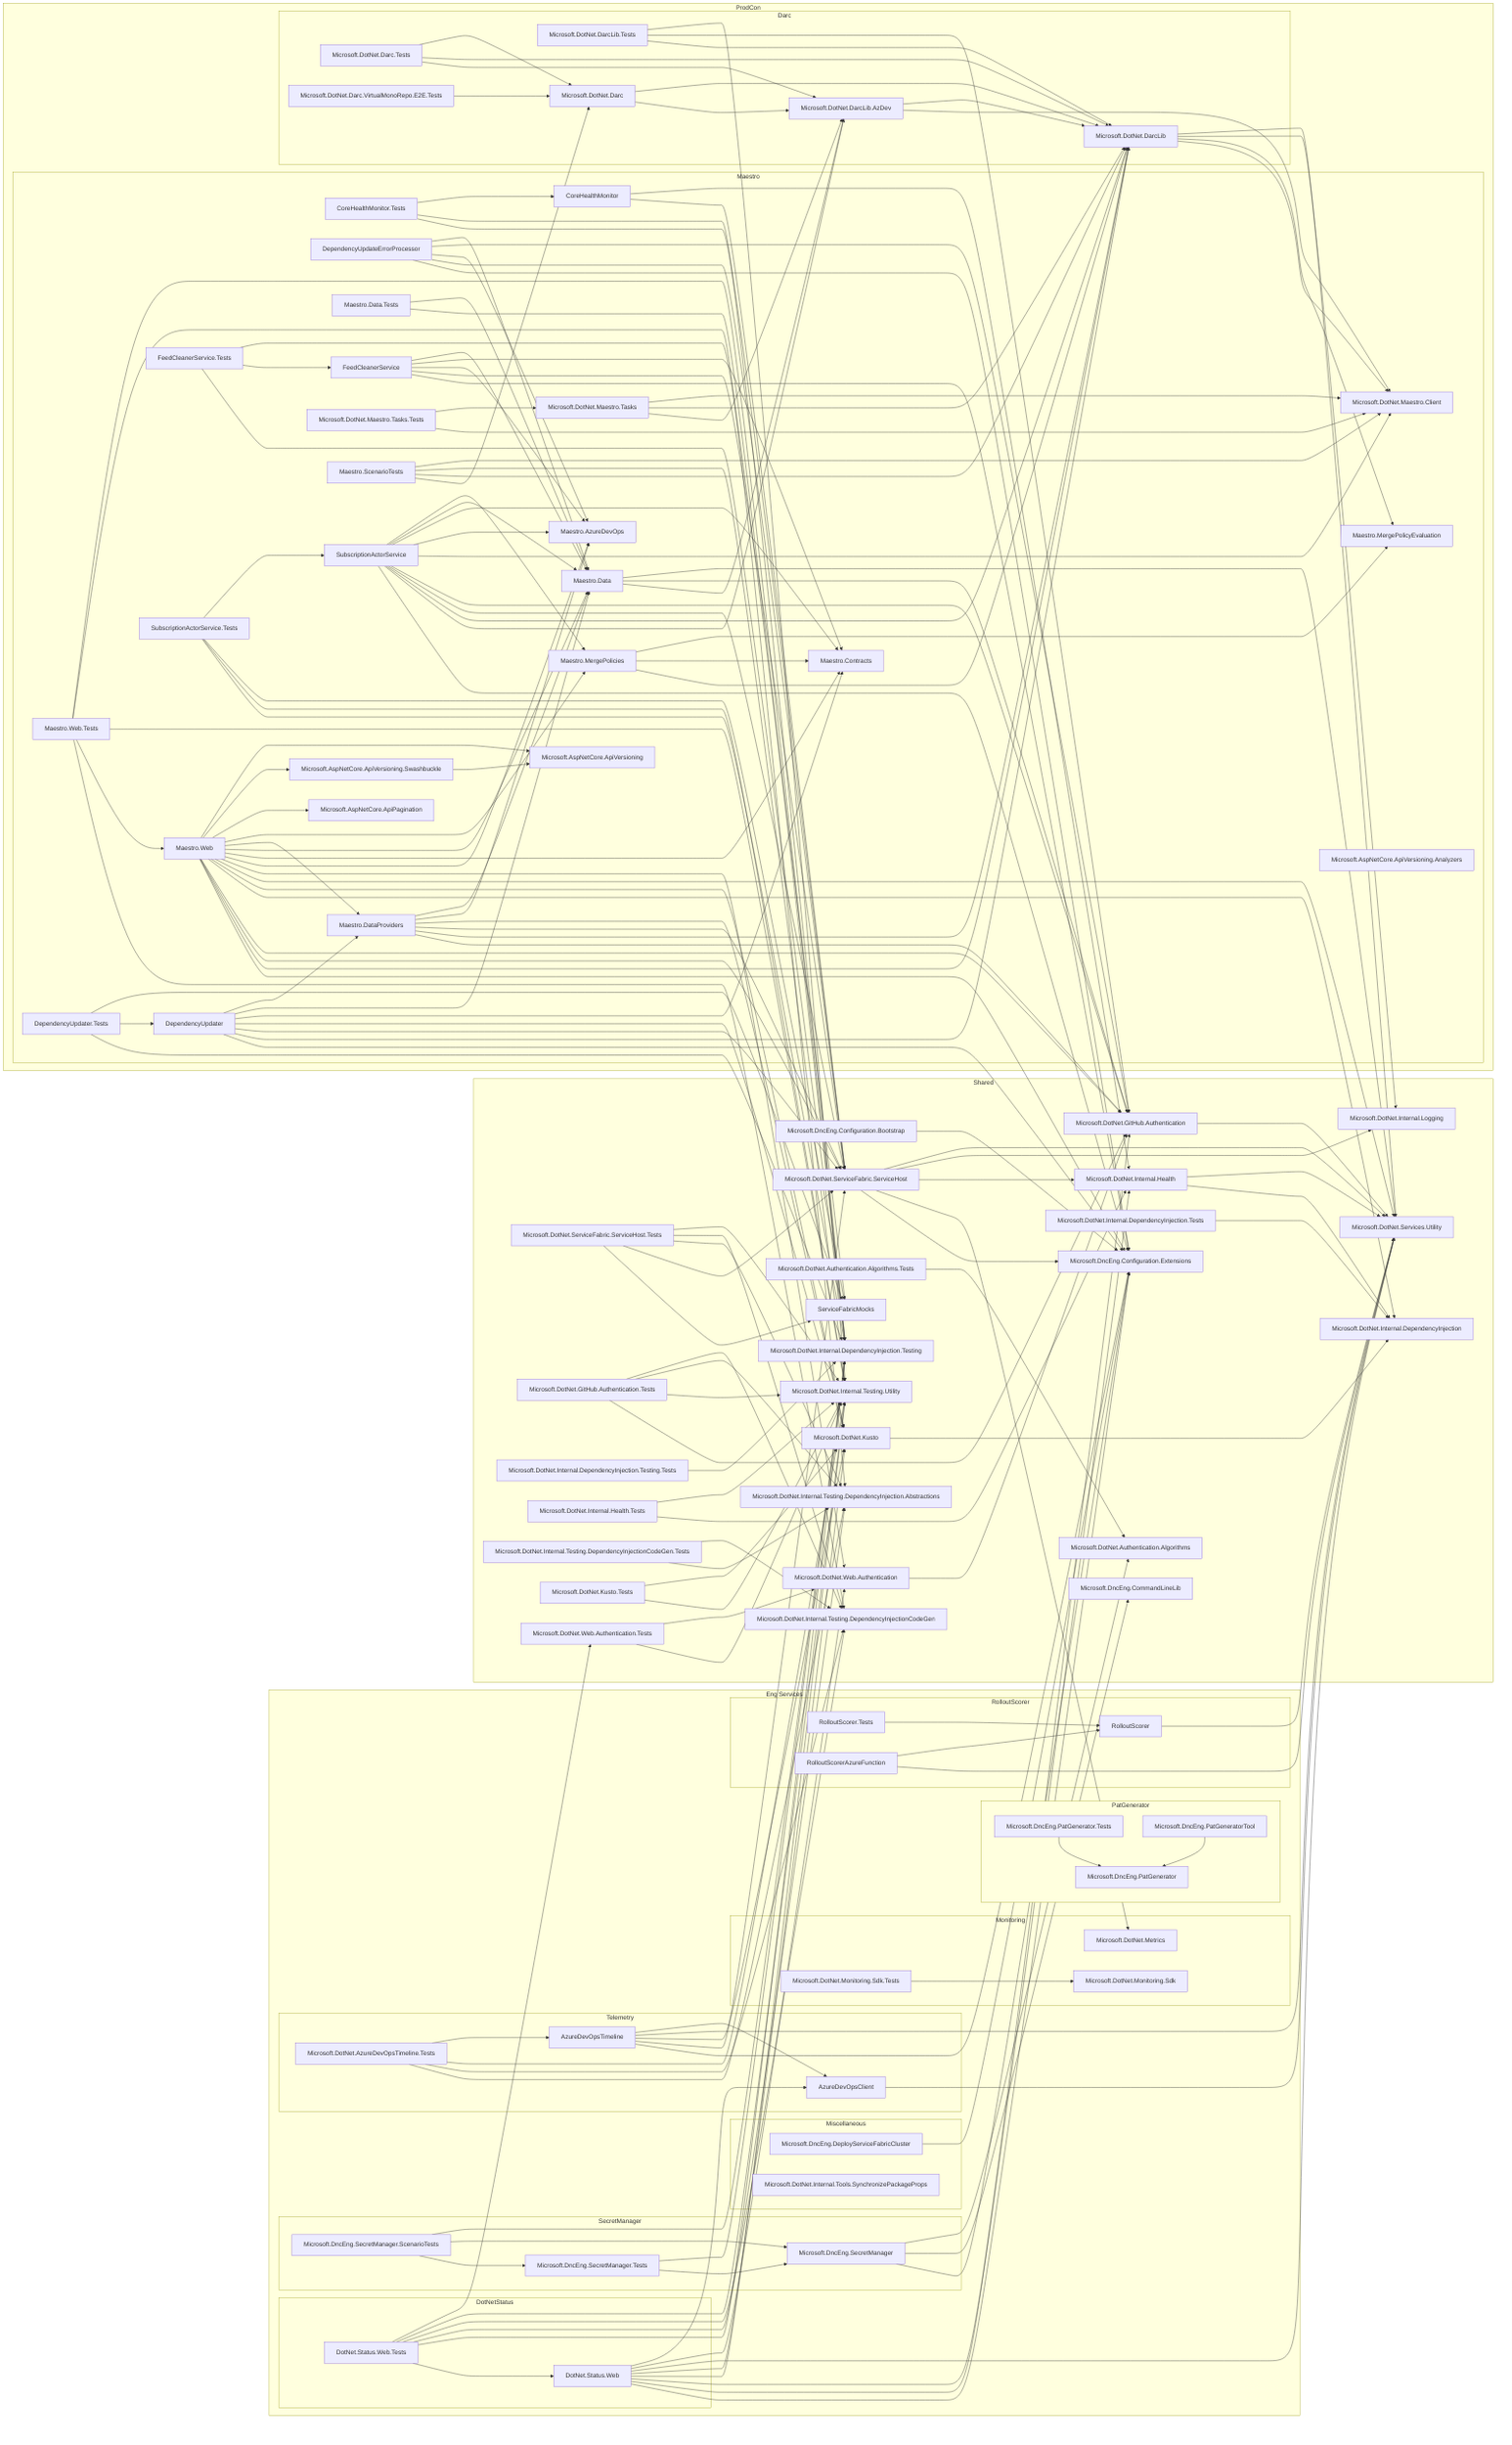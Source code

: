 flowchart LR
subgraph EngServices_cluster[Eng Services]
    subgraph DotNetStatus_cluster[DotNetStatus]
        DotNet_Status_Web[DotNet.Status.Web]
        DotNet_Status_Web_Tests[DotNet.Status.Web.Tests]
    end
    subgraph PatGenerator_cluster[PatGenerator]
      Microsoft_DncEng_PatGenerator[Microsoft.DncEng.PatGenerator]
      Microsoft_DncEng_PatGenerator_Tests[Microsoft.DncEng.PatGenerator.Tests]
      Microsoft_DncEng_PatGeneratorTool[Microsoft.DncEng.PatGeneratorTool]
    end
    subgraph SecretManager_cluster[SecretManager]
      Microsoft_DncEng_SecretManager[Microsoft.DncEng.SecretManager]
      Microsoft_DncEng_SecretManager_ScenarioTests[Microsoft.DncEng.SecretManager.ScenarioTests]
      Microsoft_DncEng_SecretManager_Tests[Microsoft.DncEng.SecretManager.Tests]
    end
    subgraph Miscellaneous_cluster[Miscellaneous]
        Microsoft_DncEng_DeployServiceFabricCluster[Microsoft.DncEng.DeployServiceFabricCluster]
        Microsoft_DotNet_Internal_Tools_SynchronizePackageProps[Microsoft.DotNet.Internal.Tools.SynchronizePackageProps]
    end
    subgraph Telemetry_cluster[Telemetry]
        AzureDevOpsClient[AzureDevOpsClient]
        AzureDevOpsTimeline[AzureDevOpsTimeline]
        Microsoft_DotNet_AzureDevOpsTimeline_Tests[Microsoft.DotNet.AzureDevOpsTimeline.Tests]
    end
    subgraph Monitoring_cluster[Monitoring]
        Microsoft_DotNet_Metrics[Microsoft.DotNet.Metrics]
        Microsoft_DotNet_Monitoring_Sdk_Tests[Microsoft.DotNet.Monitoring.Sdk.Tests]
        Microsoft_DotNet_Monitoring_Sdk[Microsoft.DotNet.Monitoring.Sdk]
    end
    subgraph RolloutScorer_cluster[RolloutScorer]
        RolloutScorer[RolloutScorer]
        RolloutScorer_Tests[RolloutScorer.Tests]
        RolloutScorerAzureFunction[RolloutScorerAzureFunction]
    end
end
subgraph Shared_cluster[Shared]
  Microsoft_DncEng_Configuration_Bootstrap[Microsoft.DncEng.Configuration.Bootstrap]
  Microsoft_DncEng_Configuration_Extensions[Microsoft.DncEng.Configuration.Extensions]
  Microsoft_DotNet_ServiceFabric_ServiceHost[Microsoft.DotNet.ServiceFabric.ServiceHost]
  Microsoft_DotNet_ServiceFabric_ServiceHost_Tests[Microsoft.DotNet.ServiceFabric.ServiceHost.Tests]
  Microsoft_DncEng_CommandLineLib[Microsoft.DncEng.CommandLineLib]
  Microsoft_DotNet_Authentication_Algorithms[Microsoft.DotNet.Authentication.Algorithms]
  Microsoft_DotNet_Authentication_Algorithms_Tests[Microsoft.DotNet.Authentication.Algorithms.Tests]
  Microsoft_DotNet_GitHub_Authentication[Microsoft.DotNet.GitHub.Authentication]
  Microsoft_DotNet_GitHub_Authentication_Tests[Microsoft.DotNet.GitHub.Authentication.Tests]
  Microsoft_DotNet_Internal_DependencyInjection[Microsoft.DotNet.Internal.DependencyInjection]
  Microsoft_DotNet_Internal_DependencyInjection_Testing[Microsoft.DotNet.Internal.DependencyInjection.Testing]
  Microsoft_DotNet_Internal_DependencyInjection_Testing_Tests[Microsoft.DotNet.Internal.DependencyInjection.Testing.Tests]
  Microsoft_DotNet_Internal_DependencyInjection_Tests[Microsoft.DotNet.Internal.DependencyInjection.Tests]
  Microsoft_DotNet_Internal_Health[Microsoft.DotNet.Internal.Health]
  Microsoft_DotNet_Internal_Health_Tests[Microsoft.DotNet.Internal.Health.Tests]
  Microsoft_DotNet_Internal_Logging[Microsoft.DotNet.Internal.Logging]
  Microsoft_DotNet_Internal_Testing_DependencyInjection_Abstractions[Microsoft.DotNet.Internal.Testing.DependencyInjection.Abstractions]
  Microsoft_DotNet_Internal_Testing_DependencyInjectionCodeGen[Microsoft.DotNet.Internal.Testing.DependencyInjectionCodeGen]
  Microsoft_DotNet_Internal_Testing_DependencyInjectionCodeGen_Tests[Microsoft.DotNet.Internal.Testing.DependencyInjectionCodeGen.Tests]
  Microsoft_DotNet_Internal_Testing_Utility[Microsoft.DotNet.Internal.Testing.Utility]
  Microsoft_DotNet_Kusto[Microsoft.DotNet.Kusto]
  Microsoft_DotNet_Kusto_Tests[Microsoft.DotNet.Kusto.Tests]
  Microsoft_DotNet_Services_Utility[Microsoft.DotNet.Services.Utility]
  Microsoft_DotNet_Web_Authentication[Microsoft.DotNet.Web.Authentication]
  Microsoft_DotNet_Web_Authentication_Tests[Microsoft.DotNet.Web.Authentication.Tests]
  ServiceFabricMocks[ServiceFabricMocks]
end
subgraph ProdCon_cluster[ProdCon]
  subgraph Maestro_cluster[Maestro]
    Microsoft_DotNet_Maestro_Client[Microsoft.DotNet.Maestro.Client]
    CoreHealthMonitor[CoreHealthMonitor]
    CoreHealthMonitor_Tests[CoreHealthMonitor.Tests]
    DependencyUpdateErrorProcessor[DependencyUpdateErrorProcessor]
    DependencyUpdater[DependencyUpdater]
    FeedCleanerService[FeedCleanerService]
    Maestro_AzureDevOps[Maestro.AzureDevOps]
    Maestro_Contracts[Maestro.Contracts]
    Maestro_Data[Maestro.Data]
    Maestro_Data_Tests[Maestro.Data.Tests]
    Maestro_DataProviders[Maestro.DataProviders]
    Maestro_MergePolicies[Maestro.MergePolicies]
    Maestro_MergePolicyEvaluation[Maestro.MergePolicyEvaluation]
    Maestro_Web[Maestro.Web]
    Maestro_Web_Tests[Maestro.Web.Tests]
    Microsoft_AspNetCore_ApiPagination[Microsoft.AspNetCore.ApiPagination]
    Microsoft_AspNetCore_ApiVersioning[Microsoft.AspNetCore.ApiVersioning]
    Microsoft_AspNetCore_ApiVersioning_Analyzers[Microsoft.AspNetCore.ApiVersioning.Analyzers]
    Microsoft_AspNetCore_ApiVersioning_Swashbuckle[Microsoft.AspNetCore.ApiVersioning.Swashbuckle]
    Microsoft_DotNet_Maestro_Tasks[Microsoft.DotNet.Maestro.Tasks]
    Microsoft_DotNet_Maestro_Tasks_Tests[Microsoft.DotNet.Maestro.Tasks.Tests]
    SubscriptionActorService[SubscriptionActorService]
    DependencyUpdater_Tests[DependencyUpdater.Tests]
    FeedCleanerService_Tests[FeedCleanerService.Tests]
    Maestro_ScenarioTests[Maestro.ScenarioTests]
    SubscriptionActorService_Tests[SubscriptionActorService.Tests]
  end
  subgraph Darc_cluster[Darc]
    Microsoft_DotNet_Darc_Tests[Microsoft.DotNet.Darc.Tests]
    Microsoft_DotNet_Darc_VirtualMonoRepo_E2E_Tests[Microsoft.DotNet.Darc.VirtualMonoRepo.E2E.Tests]
    Microsoft_DotNet_DarcLib_Tests[Microsoft.DotNet.DarcLib.Tests]
    Microsoft_DotNet_Darc[Microsoft.DotNet.Darc]
    Microsoft_DotNet_DarcLib[Microsoft.DotNet.DarcLib]
    Microsoft_DotNet_DarcLib_AzDev[Microsoft.DotNet.DarcLib.AzDev]
  end
end
DotNet_Status_Web-->Microsoft_DncEng_Configuration_Extensions
DotNet_Status_Web-->Microsoft_DotNet_GitHub_Authentication
DotNet_Status_Web-->Microsoft_DotNet_Internal_Health
DotNet_Status_Web-->Microsoft_DotNet_Internal_Testing_Utility
DotNet_Status_Web-->Microsoft_DotNet_Kusto
DotNet_Status_Web-->Microsoft_DotNet_Services_Utility
DotNet_Status_Web-->Microsoft_DotNet_Web_Authentication
DotNet_Status_Web-->AzureDevOpsClient
DotNet_Status_Web_Tests-->DotNet_Status_Web
DotNet_Status_Web_Tests-->Microsoft_DotNet_Internal_DependencyInjection_Testing
DotNet_Status_Web_Tests-->Microsoft_DotNet_Internal_Testing_DependencyInjection_Abstractions
DotNet_Status_Web_Tests-->Microsoft_DotNet_Internal_Testing_DependencyInjectionCodeGen
DotNet_Status_Web_Tests-->Microsoft_DotNet_Internal_Testing_Utility
DotNet_Status_Web_Tests-->Microsoft_DotNet_Web_Authentication_Tests
CoreHealthMonitor-->Microsoft_DotNet_ServiceFabric_ServiceHost
CoreHealthMonitor-->Microsoft_DotNet_Internal_Health
CoreHealthMonitor_Tests-->Microsoft_DotNet_ServiceFabric_ServiceHost
CoreHealthMonitor_Tests-->Microsoft_DotNet_Internal_DependencyInjection_Testing
CoreHealthMonitor_Tests-->CoreHealthMonitor
DependencyUpdateErrorProcessor-->Microsoft_DncEng_Configuration_Extensions
DependencyUpdateErrorProcessor-->Microsoft_DotNet_ServiceFabric_ServiceHost
DependencyUpdateErrorProcessor-->Maestro_AzureDevOps
DependencyUpdateErrorProcessor-->Microsoft_DotNet_GitHub_Authentication
DependencyUpdateErrorProcessor-->Maestro_Data
DependencyUpdater-->Microsoft_DncEng_Configuration_Extensions
DependencyUpdater-->Microsoft_DotNet_DarcLib
DependencyUpdater-->Microsoft_DotNet_ServiceFabric_ServiceHost
DependencyUpdater-->Microsoft_DotNet_Kusto
DependencyUpdater-->Maestro_Contracts
DependencyUpdater-->Maestro_Data
DependencyUpdater-->Maestro_DataProviders
FeedCleanerService-->Microsoft_DncEng_Configuration_Extensions
FeedCleanerService-->Microsoft_DotNet_ServiceFabric_ServiceHost
FeedCleanerService-->Maestro_AzureDevOps
FeedCleanerService-->Maestro_Contracts
FeedCleanerService-->Maestro_Data
Maestro_Data-->Microsoft_DotNet_DarcLib_AzDev
Maestro_Data-->Microsoft_DotNet_GitHub_Authentication
Maestro_Data-->Microsoft_DotNet_Services_Utility
Maestro_Data_Tests-->Microsoft_DotNet_Internal_DependencyInjection_Testing
Maestro_Data_Tests-->Maestro_Data
Maestro_DataProviders-->Microsoft_DotNet_GitHub_Authentication
Maestro_DataProviders-->Microsoft_DotNet_DarcLib
Maestro_DataProviders-->Microsoft_DotNet_ServiceFabric_ServiceHost
Maestro_DataProviders-->Microsoft_DotNet_Kusto
Maestro_DataProviders-->Maestro_AzureDevOps
Maestro_DataProviders-->Maestro_Data
Maestro_MergePolicies-->Microsoft_DotNet_DarcLib
Maestro_MergePolicies-->Maestro_Contracts
Maestro_MergePolicies-->Maestro_MergePolicyEvaluation
Maestro_Web-->Microsoft_DncEng_Configuration_Extensions
Maestro_Web-->Microsoft_DotNet_DarcLib
Maestro_Web-->Microsoft_DotNet_ServiceFabric_ServiceHost
Maestro_Web-->Microsoft_DotNet_GitHub_Authentication
Maestro_Web-->Microsoft_DotNet_Internal_DependencyInjection
Maestro_Web-->Microsoft_DotNet_Kusto
Maestro_Web-->Microsoft_DotNet_Services_Utility
Maestro_Web-->Microsoft_DotNet_Web_Authentication
Maestro_Web-->Maestro_AzureDevOps
Maestro_Web-->Maestro_Contracts
Maestro_Web-->Maestro_Data
Maestro_Web-->Maestro_DataProviders
Maestro_Web-->Maestro_MergePolicies
Maestro_Web-->Microsoft_AspNetCore_ApiPagination
Maestro_Web-->Microsoft_AspNetCore_ApiVersioning_Swashbuckle
Maestro_Web-->Microsoft_AspNetCore_ApiVersioning
Maestro_Web_Tests-->Microsoft_DotNet_Internal_Testing_DependencyInjectionCodeGen
Maestro_Web_Tests-->Maestro_Web
Maestro_Web_Tests-->Microsoft_DotNet_Internal_Testing_Utility
Maestro_Web_Tests-->Microsoft_DotNet_Internal_Testing_DependencyInjection_Abstractions
Maestro_Web_Tests-->Microsoft_DotNet_Internal_DependencyInjection_Testing
Microsoft_AspNetCore_ApiVersioning_Swashbuckle-->Microsoft_AspNetCore_ApiVersioning
Microsoft_DotNet_Maestro_Tasks-->Microsoft_DotNet_DarcLib_AzDev
Microsoft_DotNet_Maestro_Tasks-->Microsoft_DotNet_DarcLib
Microsoft_DotNet_Maestro_Tasks-->Microsoft_DotNet_Maestro_Client
Microsoft_DotNet_Maestro_Tasks_Tests-->Microsoft_DotNet_Maestro_Client
Microsoft_DotNet_Maestro_Tasks_Tests-->Microsoft_DotNet_Maestro_Tasks
SubscriptionActorService-->Microsoft_DncEng_Configuration_Extensions
SubscriptionActorService-->Microsoft_DotNet_DarcLib_AzDev
SubscriptionActorService-->Microsoft_DotNet_DarcLib
SubscriptionActorService-->Microsoft_DotNet_ServiceFabric_ServiceHost
SubscriptionActorService-->Microsoft_DotNet_GitHub_Authentication
SubscriptionActorService-->Microsoft_DotNet_Maestro_Client
SubscriptionActorService-->Maestro_AzureDevOps
SubscriptionActorService-->Maestro_Contracts
SubscriptionActorService-->Maestro_Data
SubscriptionActorService-->Maestro_MergePolicies
DependencyUpdater_Tests-->Microsoft_DotNet_Internal_DependencyInjection_Testing
DependencyUpdater_Tests-->DependencyUpdater
DependencyUpdater_Tests-->ServiceFabricMocks
FeedCleanerService_Tests-->Microsoft_DotNet_Internal_DependencyInjection_Testing
FeedCleanerService_Tests-->FeedCleanerService
FeedCleanerService_Tests-->ServiceFabricMocks
Maestro_ScenarioTests-->Microsoft_DotNet_Darc
Maestro_ScenarioTests-->Microsoft_DotNet_DarcLib
Maestro_ScenarioTests-->Microsoft_DotNet_Internal_Testing_Utility
Maestro_ScenarioTests-->Microsoft_DotNet_Maestro_Client
SubscriptionActorService_Tests-->Microsoft_DotNet_Internal_DependencyInjection_Testing
SubscriptionActorService_Tests-->Microsoft_DotNet_Internal_Testing_Utility
SubscriptionActorService_Tests-->ServiceFabricMocks
SubscriptionActorService_Tests-->SubscriptionActorService
Microsoft_DncEng_Configuration_Bootstrap-->Microsoft_DncEng_Configuration_Extensions
Microsoft_DncEng_DeployServiceFabricCluster-->Microsoft_DncEng_Configuration_Extensions
Microsoft_DncEng_PatGenerator_Tests-->Microsoft_DncEng_PatGenerator
Microsoft_DncEng_PatGeneratorTool-->Microsoft_DncEng_PatGenerator
Microsoft_DncEng_SecretManager-->Microsoft_DncEng_Configuration_Extensions
Microsoft_DncEng_SecretManager-->Microsoft_DncEng_CommandLineLib
Microsoft_DncEng_SecretManager-->Microsoft_DotNet_Authentication_Algorithms
Microsoft_DncEng_SecretManager_ScenarioTests-->Microsoft_DncEng_SecretManager_Tests
Microsoft_DncEng_SecretManager_ScenarioTests-->Microsoft_DncEng_SecretManager
Microsoft_DncEng_SecretManager_ScenarioTests-->Microsoft_DotNet_Internal_DependencyInjection_Testing
Microsoft_DncEng_SecretManager_Tests-->Microsoft_DncEng_SecretManager
Microsoft_DncEng_SecretManager_Tests-->Microsoft_DotNet_Internal_DependencyInjection_Testing
Microsoft_DotNet_Darc-->Microsoft_DotNet_DarcLib_AzDev
Microsoft_DotNet_Darc-->Microsoft_DotNet_DarcLib
Microsoft_DotNet_DarcLib-->Microsoft_DotNet_Maestro_Client
Microsoft_DotNet_DarcLib-->Maestro_MergePolicyEvaluation
Microsoft_DotNet_DarcLib-->Microsoft_DotNet_Internal_Logging
Microsoft_DotNet_DarcLib-->Microsoft_DotNet_Services_Utility
Microsoft_DotNet_DarcLib_AzDev-->Microsoft_DotNet_Maestro_Client
Microsoft_DotNet_DarcLib_AzDev-->Microsoft_DotNet_DarcLib
Microsoft_DotNet_Darc_Tests-->Microsoft_DotNet_DarcLib_AzDev
Microsoft_DotNet_Darc_Tests-->Microsoft_DotNet_DarcLib
Microsoft_DotNet_Darc_Tests-->Microsoft_DotNet_Darc
Microsoft_DotNet_Darc_VirtualMonoRepo_E2E_Tests-->Microsoft_DotNet_Darc
Microsoft_DotNet_DarcLib_Tests-->Microsoft_DotNet_DarcLib
Microsoft_DotNet_DarcLib_Tests-->Microsoft_DotNet_GitHub_Authentication
Microsoft_DotNet_DarcLib_Tests-->Microsoft_DotNet_Internal_Testing_Utility
Microsoft_DotNet_ServiceFabric_ServiceHost-->Microsoft_DncEng_Configuration_Extensions
Microsoft_DotNet_ServiceFabric_ServiceHost-->Microsoft_DotNet_Metrics
Microsoft_DotNet_ServiceFabric_ServiceHost-->Microsoft_DotNet_Internal_Health
Microsoft_DotNet_ServiceFabric_ServiceHost-->Microsoft_DotNet_Internal_Logging
Microsoft_DotNet_ServiceFabric_ServiceHost-->Microsoft_DotNet_Services_Utility
Microsoft_DotNet_ServiceFabric_ServiceHost_Tests-->ServiceFabricMocks
Microsoft_DotNet_ServiceFabric_ServiceHost_Tests-->Microsoft_DotNet_ServiceFabric_ServiceHost
Microsoft_DotNet_ServiceFabric_ServiceHost_Tests-->Microsoft_DotNet_Internal_Testing_DependencyInjection_Abstractions
Microsoft_DotNet_ServiceFabric_ServiceHost_Tests-->Microsoft_DotNet_Internal_Testing_DependencyInjectionCodeGen
Microsoft_DotNet_ServiceFabric_ServiceHost_Tests-->Microsoft_DotNet_Internal_Testing_Utility
Microsoft_DotNet_Monitoring_Sdk_Tests-->Microsoft_DotNet_Monitoring_Sdk
RolloutScorer-->Microsoft_DotNet_Services_Utility
RolloutScorer_Tests-->RolloutScorer
RolloutScorerAzureFunction-->Microsoft_DotNet_Services_Utility
RolloutScorerAzureFunction-->RolloutScorer
Microsoft_DotNet_Authentication_Algorithms_Tests-->Microsoft_DotNet_Authentication_Algorithms
Microsoft_DotNet_GitHub_Authentication-->Microsoft_DotNet_Services_Utility
Microsoft_DotNet_GitHub_Authentication_Tests-->Microsoft_DotNet_GitHub_Authentication
Microsoft_DotNet_GitHub_Authentication_Tests-->Microsoft_DotNet_Internal_Testing_Utility
Microsoft_DotNet_GitHub_Authentication_Tests-->Microsoft_DotNet_Internal_Testing_DependencyInjection_Abstractions
Microsoft_DotNet_GitHub_Authentication_Tests-->Microsoft_DotNet_Internal_Testing_DependencyInjectionCodeGen
Microsoft_DotNet_Internal_DependencyInjection_Testing_Tests-->Microsoft_DotNet_Internal_DependencyInjection_Testing
Microsoft_DotNet_Internal_DependencyInjection_Tests-->Microsoft_DotNet_Internal_DependencyInjection
Microsoft_DotNet_Internal_Health-->Microsoft_DotNet_Internal_DependencyInjection
Microsoft_DotNet_Internal_Health-->Microsoft_DotNet_Services_Utility
Microsoft_DotNet_Internal_Health_Tests-->Microsoft_DotNet_Internal_Health
Microsoft_DotNet_Internal_Health_Tests-->Microsoft_DotNet_Internal_Testing_Utility
Microsoft_DotNet_Internal_Testing_DependencyInjectionCodeGen_Tests-->Microsoft_DotNet_Internal_Testing_DependencyInjection_Abstractions
Microsoft_DotNet_Internal_Testing_DependencyInjectionCodeGen_Tests-->Microsoft_DotNet_Internal_Testing_DependencyInjectionCodeGen
Microsoft_DotNet_Kusto-->Microsoft_DotNet_Internal_DependencyInjection
Microsoft_DotNet_Kusto_Tests-->Microsoft_DotNet_Internal_Testing_Utility
Microsoft_DotNet_Kusto_Tests-->Microsoft_DotNet_Kusto
Microsoft_DotNet_Web_Authentication-->Microsoft_DotNet_GitHub_Authentication
Microsoft_DotNet_Web_Authentication_Tests-->Microsoft_DotNet_Internal_Testing_Utility
Microsoft_DotNet_Web_Authentication_Tests-->Microsoft_DotNet_Web_Authentication
AzureDevOpsClient-->Microsoft_DotNet_Services_Utility
AzureDevOpsTimeline-->Microsoft_DncEng_Configuration_Extensions
AzureDevOpsTimeline-->Microsoft_DotNet_ServiceFabric_ServiceHost
AzureDevOpsTimeline-->Microsoft_DotNet_Kusto
AzureDevOpsTimeline-->Microsoft_DotNet_Services_Utility
AzureDevOpsTimeline-->AzureDevOpsClient
Microsoft_DotNet_AzureDevOpsTimeline_Tests-->Microsoft_DotNet_Internal_Testing_DependencyInjection_Abstractions
Microsoft_DotNet_AzureDevOpsTimeline_Tests-->Microsoft_DotNet_Internal_Testing_DependencyInjectionCodeGen
Microsoft_DotNet_AzureDevOpsTimeline_Tests-->Microsoft_DotNet_Internal_Testing_Utility
Microsoft_DotNet_AzureDevOpsTimeline_Tests-->AzureDevOpsTimeline
